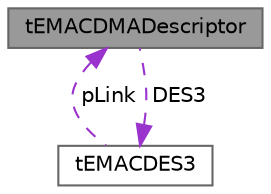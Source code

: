 digraph "tEMACDMADescriptor"
{
 // LATEX_PDF_SIZE
  bgcolor="transparent";
  edge [fontname=Helvetica,fontsize=10,labelfontname=Helvetica,labelfontsize=10];
  node [fontname=Helvetica,fontsize=10,shape=box,height=0.2,width=0.4];
  Node1 [label="tEMACDMADescriptor",height=0.2,width=0.4,color="gray40", fillcolor="grey60", style="filled", fontcolor="black",tooltip="A structure defining a single Ethernet DMA buffer descriptor."];
  Node2 -> Node1 [dir="back",color="darkorchid3",style="dashed",label=" DES3" ];
  Node2 [label="tEMACDES3",height=0.2,width=0.4,color="gray40", fillcolor="white", style="filled",URL="$uniont_e_m_a_c_d_e_s3.html",tooltip=" "];
  Node1 -> Node2 [dir="back",color="darkorchid3",style="dashed",label=" pLink" ];
}
